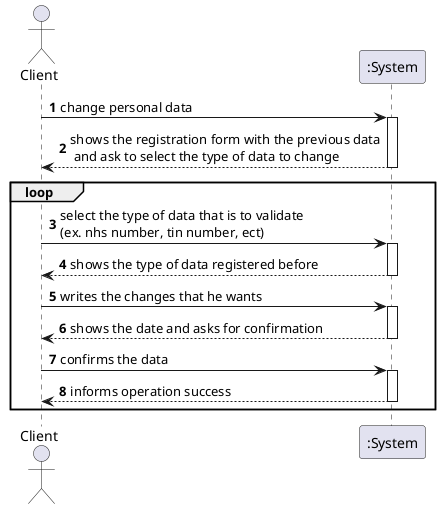 @startuml
'https://plantuml.com/sequence-diagram

autonumber

actor Client as CLT
participant ":System" as SYS

CLT-> SYS : change personal data
activate SYS
SYS-->CLT : shows the registration form with the previous data\n and ask to select the type of data to change
deactivate SYS
loop
CLT -> SYS : select the type of data that is to validate\n(ex. nhs number, tin number, ect)
activate SYS
SYS-->CLT : shows the type of data registered before
deactivate SYS
CLT-> SYS : writes the changes that he wants
activate SYS
SYS--> CLT : shows the date and asks for confirmation
deactivate SYS
CLT->SYS : confirms the data
activate SYS
SYS-->CLT : informs operation success
deactivate SYS
end


@enduml